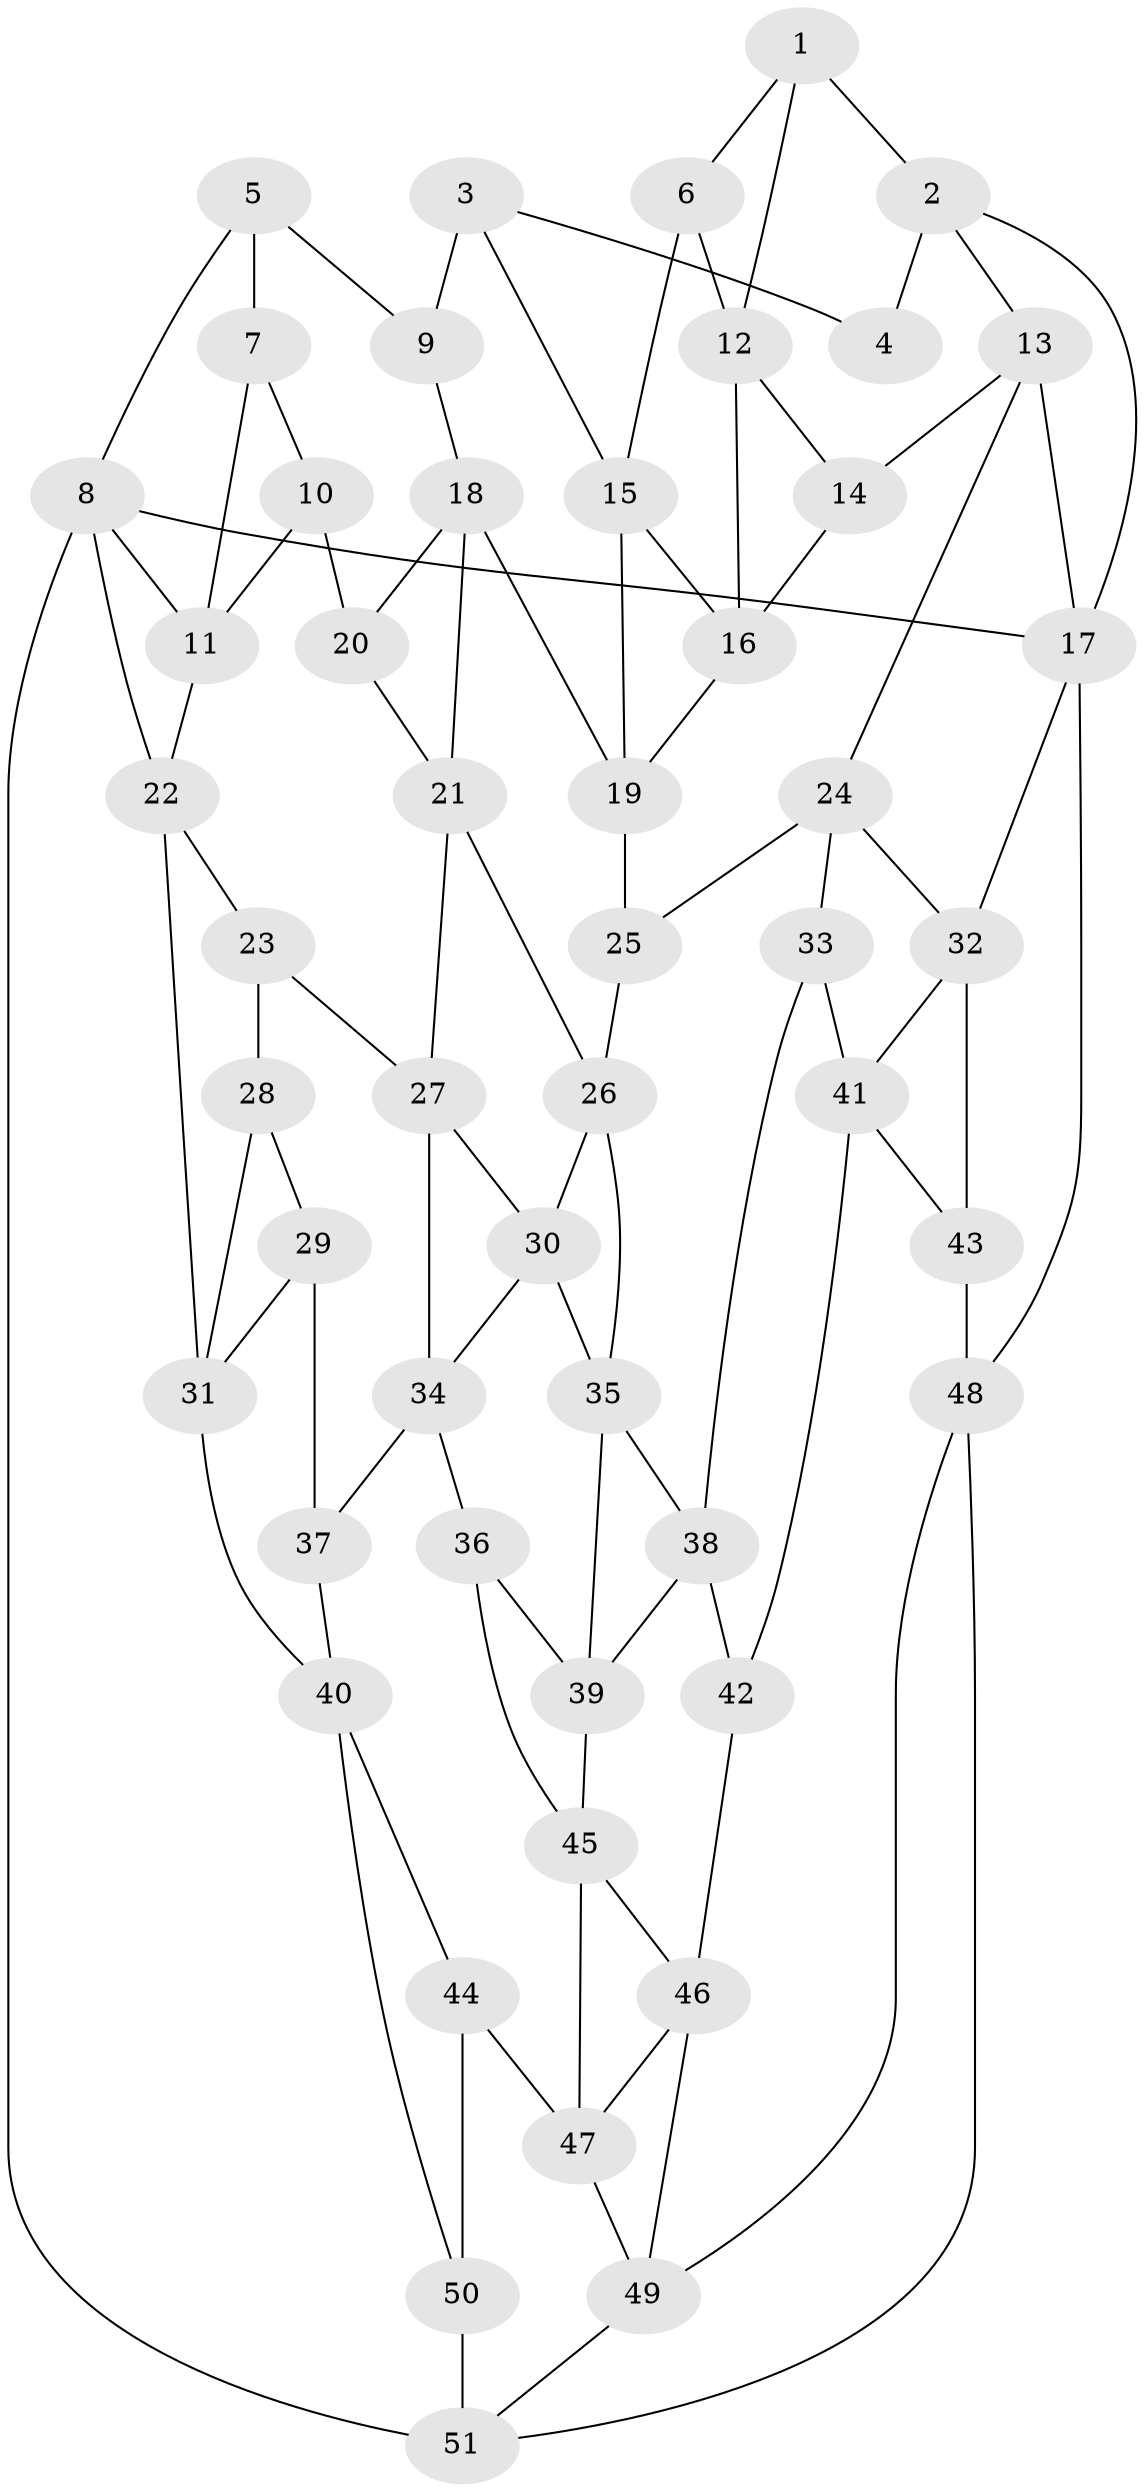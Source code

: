 // original degree distribution, {3: 0.0196078431372549, 4: 0.23529411764705882, 5: 0.5294117647058824, 6: 0.21568627450980393}
// Generated by graph-tools (version 1.1) at 2025/03/03/09/25 03:03:13]
// undirected, 51 vertices, 92 edges
graph export_dot {
graph [start="1"]
  node [color=gray90,style=filled];
  1;
  2;
  3;
  4;
  5;
  6;
  7;
  8;
  9;
  10;
  11;
  12;
  13;
  14;
  15;
  16;
  17;
  18;
  19;
  20;
  21;
  22;
  23;
  24;
  25;
  26;
  27;
  28;
  29;
  30;
  31;
  32;
  33;
  34;
  35;
  36;
  37;
  38;
  39;
  40;
  41;
  42;
  43;
  44;
  45;
  46;
  47;
  48;
  49;
  50;
  51;
  1 -- 2 [weight=1.0];
  1 -- 6 [weight=1.0];
  1 -- 12 [weight=1.0];
  2 -- 4 [weight=1.0];
  2 -- 13 [weight=1.0];
  2 -- 17 [weight=1.0];
  3 -- 4 [weight=1.0];
  3 -- 9 [weight=2.0];
  3 -- 15 [weight=1.0];
  5 -- 7 [weight=1.0];
  5 -- 8 [weight=1.0];
  5 -- 9 [weight=1.0];
  6 -- 12 [weight=1.0];
  6 -- 15 [weight=1.0];
  7 -- 10 [weight=1.0];
  7 -- 11 [weight=1.0];
  8 -- 11 [weight=1.0];
  8 -- 17 [weight=1.0];
  8 -- 22 [weight=1.0];
  8 -- 51 [weight=1.0];
  9 -- 18 [weight=1.0];
  10 -- 11 [weight=1.0];
  10 -- 20 [weight=2.0];
  11 -- 22 [weight=1.0];
  12 -- 14 [weight=1.0];
  12 -- 16 [weight=1.0];
  13 -- 14 [weight=1.0];
  13 -- 17 [weight=1.0];
  13 -- 24 [weight=1.0];
  14 -- 16 [weight=1.0];
  15 -- 16 [weight=1.0];
  15 -- 19 [weight=1.0];
  16 -- 19 [weight=1.0];
  17 -- 32 [weight=1.0];
  17 -- 48 [weight=1.0];
  18 -- 19 [weight=1.0];
  18 -- 20 [weight=1.0];
  18 -- 21 [weight=1.0];
  19 -- 25 [weight=1.0];
  20 -- 21 [weight=1.0];
  21 -- 26 [weight=1.0];
  21 -- 27 [weight=1.0];
  22 -- 23 [weight=1.0];
  22 -- 31 [weight=1.0];
  23 -- 27 [weight=1.0];
  23 -- 28 [weight=2.0];
  24 -- 25 [weight=1.0];
  24 -- 32 [weight=1.0];
  24 -- 33 [weight=1.0];
  25 -- 26 [weight=1.0];
  26 -- 30 [weight=1.0];
  26 -- 35 [weight=1.0];
  27 -- 30 [weight=1.0];
  27 -- 34 [weight=1.0];
  28 -- 29 [weight=1.0];
  28 -- 31 [weight=1.0];
  29 -- 31 [weight=1.0];
  29 -- 37 [weight=2.0];
  30 -- 34 [weight=1.0];
  30 -- 35 [weight=1.0];
  31 -- 40 [weight=1.0];
  32 -- 41 [weight=1.0];
  32 -- 43 [weight=1.0];
  33 -- 38 [weight=1.0];
  33 -- 41 [weight=1.0];
  34 -- 36 [weight=1.0];
  34 -- 37 [weight=1.0];
  35 -- 38 [weight=1.0];
  35 -- 39 [weight=1.0];
  36 -- 39 [weight=1.0];
  36 -- 45 [weight=1.0];
  37 -- 40 [weight=1.0];
  38 -- 39 [weight=1.0];
  38 -- 42 [weight=1.0];
  39 -- 45 [weight=1.0];
  40 -- 44 [weight=1.0];
  40 -- 50 [weight=1.0];
  41 -- 42 [weight=1.0];
  41 -- 43 [weight=1.0];
  42 -- 46 [weight=1.0];
  43 -- 48 [weight=2.0];
  44 -- 47 [weight=1.0];
  44 -- 50 [weight=1.0];
  45 -- 46 [weight=1.0];
  45 -- 47 [weight=1.0];
  46 -- 47 [weight=1.0];
  46 -- 49 [weight=1.0];
  47 -- 49 [weight=1.0];
  48 -- 49 [weight=1.0];
  48 -- 51 [weight=1.0];
  49 -- 51 [weight=1.0];
  50 -- 51 [weight=2.0];
}
